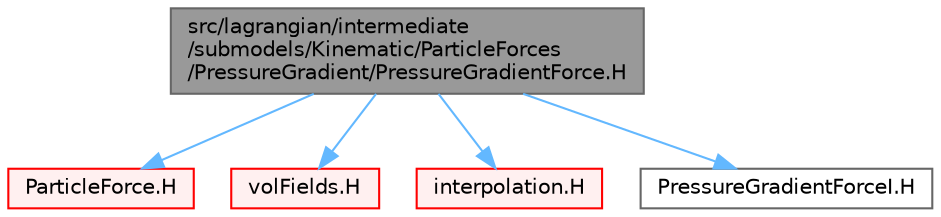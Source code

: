 digraph "src/lagrangian/intermediate/submodels/Kinematic/ParticleForces/PressureGradient/PressureGradientForce.H"
{
 // LATEX_PDF_SIZE
  bgcolor="transparent";
  edge [fontname=Helvetica,fontsize=10,labelfontname=Helvetica,labelfontsize=10];
  node [fontname=Helvetica,fontsize=10,shape=box,height=0.2,width=0.4];
  Node1 [id="Node000001",label="src/lagrangian/intermediate\l/submodels/Kinematic/ParticleForces\l/PressureGradient/PressureGradientForce.H",height=0.2,width=0.4,color="gray40", fillcolor="grey60", style="filled", fontcolor="black",tooltip=" "];
  Node1 -> Node2 [id="edge1_Node000001_Node000002",color="steelblue1",style="solid",tooltip=" "];
  Node2 [id="Node000002",label="ParticleForce.H",height=0.2,width=0.4,color="red", fillcolor="#FFF0F0", style="filled",URL="$ParticleForce_8H.html",tooltip=" "];
  Node1 -> Node345 [id="edge2_Node000001_Node000345",color="steelblue1",style="solid",tooltip=" "];
  Node345 [id="Node000345",label="volFields.H",height=0.2,width=0.4,color="red", fillcolor="#FFF0F0", style="filled",URL="$volFields_8H.html",tooltip=" "];
  Node1 -> Node383 [id="edge3_Node000001_Node000383",color="steelblue1",style="solid",tooltip=" "];
  Node383 [id="Node000383",label="interpolation.H",height=0.2,width=0.4,color="red", fillcolor="#FFF0F0", style="filled",URL="$interpolation_8H.html",tooltip=" "];
  Node1 -> Node417 [id="edge4_Node000001_Node000417",color="steelblue1",style="solid",tooltip=" "];
  Node417 [id="Node000417",label="PressureGradientForceI.H",height=0.2,width=0.4,color="grey40", fillcolor="white", style="filled",URL="$PressureGradientForceI_8H.html",tooltip=" "];
}
